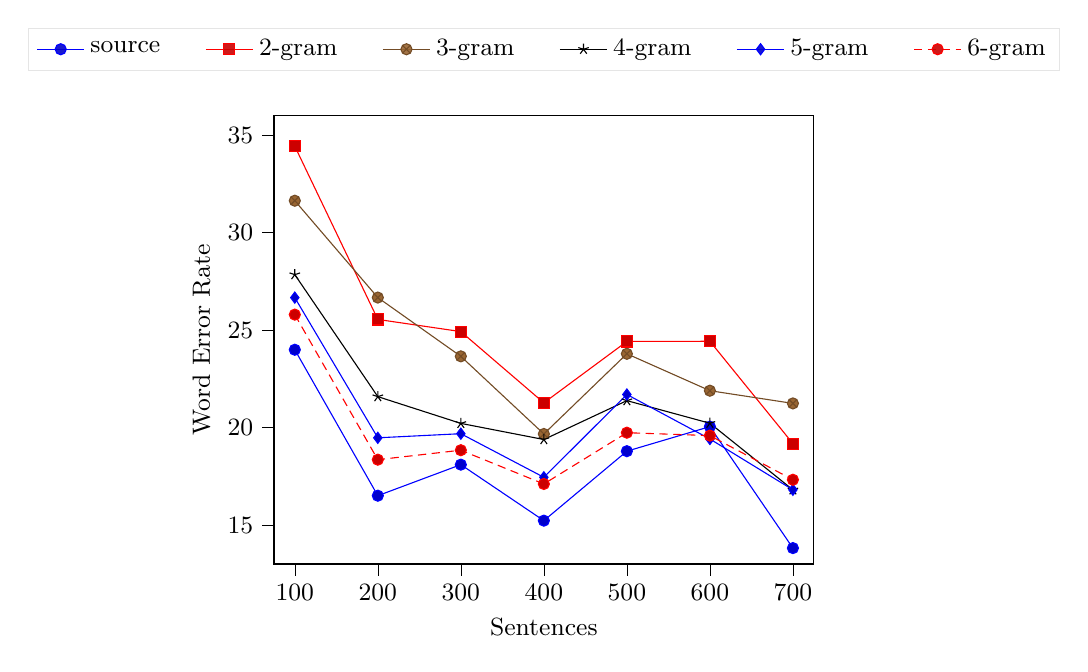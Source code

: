 \begin{tikzpicture}
\small
\begin{axis}[
    legend style={
	at={(0.5,1.1)},
	anchor=south,
	legend columns=-1,
	/tikz/every even column/.append style={column sep=0.5cm}
},
legend style={fill opacity=0.9, draw opacity=1, text opacity=1, draw=white!90.0!black},
tick align=outside,
tick pos=left,
x grid style={white!69.02!black},
xlabel={Sentences},
xmin=75, xmax=725,
xtick style={color=black},
y grid style={white!69.02!black},
ylabel={Word Error Rate},
ymin=13, ymax=36,
ytick style={color=black}
]
\addplot 
table {
100 23.99
200 16.502
300 18.095
400 15.222
500 18.786
600 20.046
700 13.814
};
\addlegendentry{source}

    \addplot 
table {
	
	100 34.431
	200 25.545
	300 24.921
	400 21.266
	500 24.415
	600 24.424
	700 19.175
	
};
\addlegendentry{2-gram}


\addplot 
table {
	
	100 31.635
	200 26.667
	300 23.651
	400 19.669
	500 23.782
	600 21.889
	700 21.237
	
};
\addlegendentry{3-gram}


\addplot 
table {
	
	100 27.843
	200 21.584
	300 20.212
	400 19.384
	500 21.379
	600 20.219
	700 16.804
	
};
\addlegendentry{4-gram}


\addplot 
table {
	
	100 26.663
	200 19.472
	300 19.683
	400 17.446
	500 21.695
	600 19.412
	700 16.804
	
};
\addlegendentry{5-gram}


\addplot 
table {
	
	100 25.792
	200 18.35
	300 18.836
	400 17.104
	500 19.734
	600 19.585
	700 17.32
	
};
\addlegendentry{6-gram}
\end{axis}
\end{tikzpicture}

